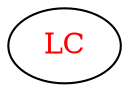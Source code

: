 digraph dependencyGraph {
 concentrate=true;
 ranksep="2.0";
 rankdir="LR"; 
 splines="ortho";
"LC" [fontcolor="red"];
}